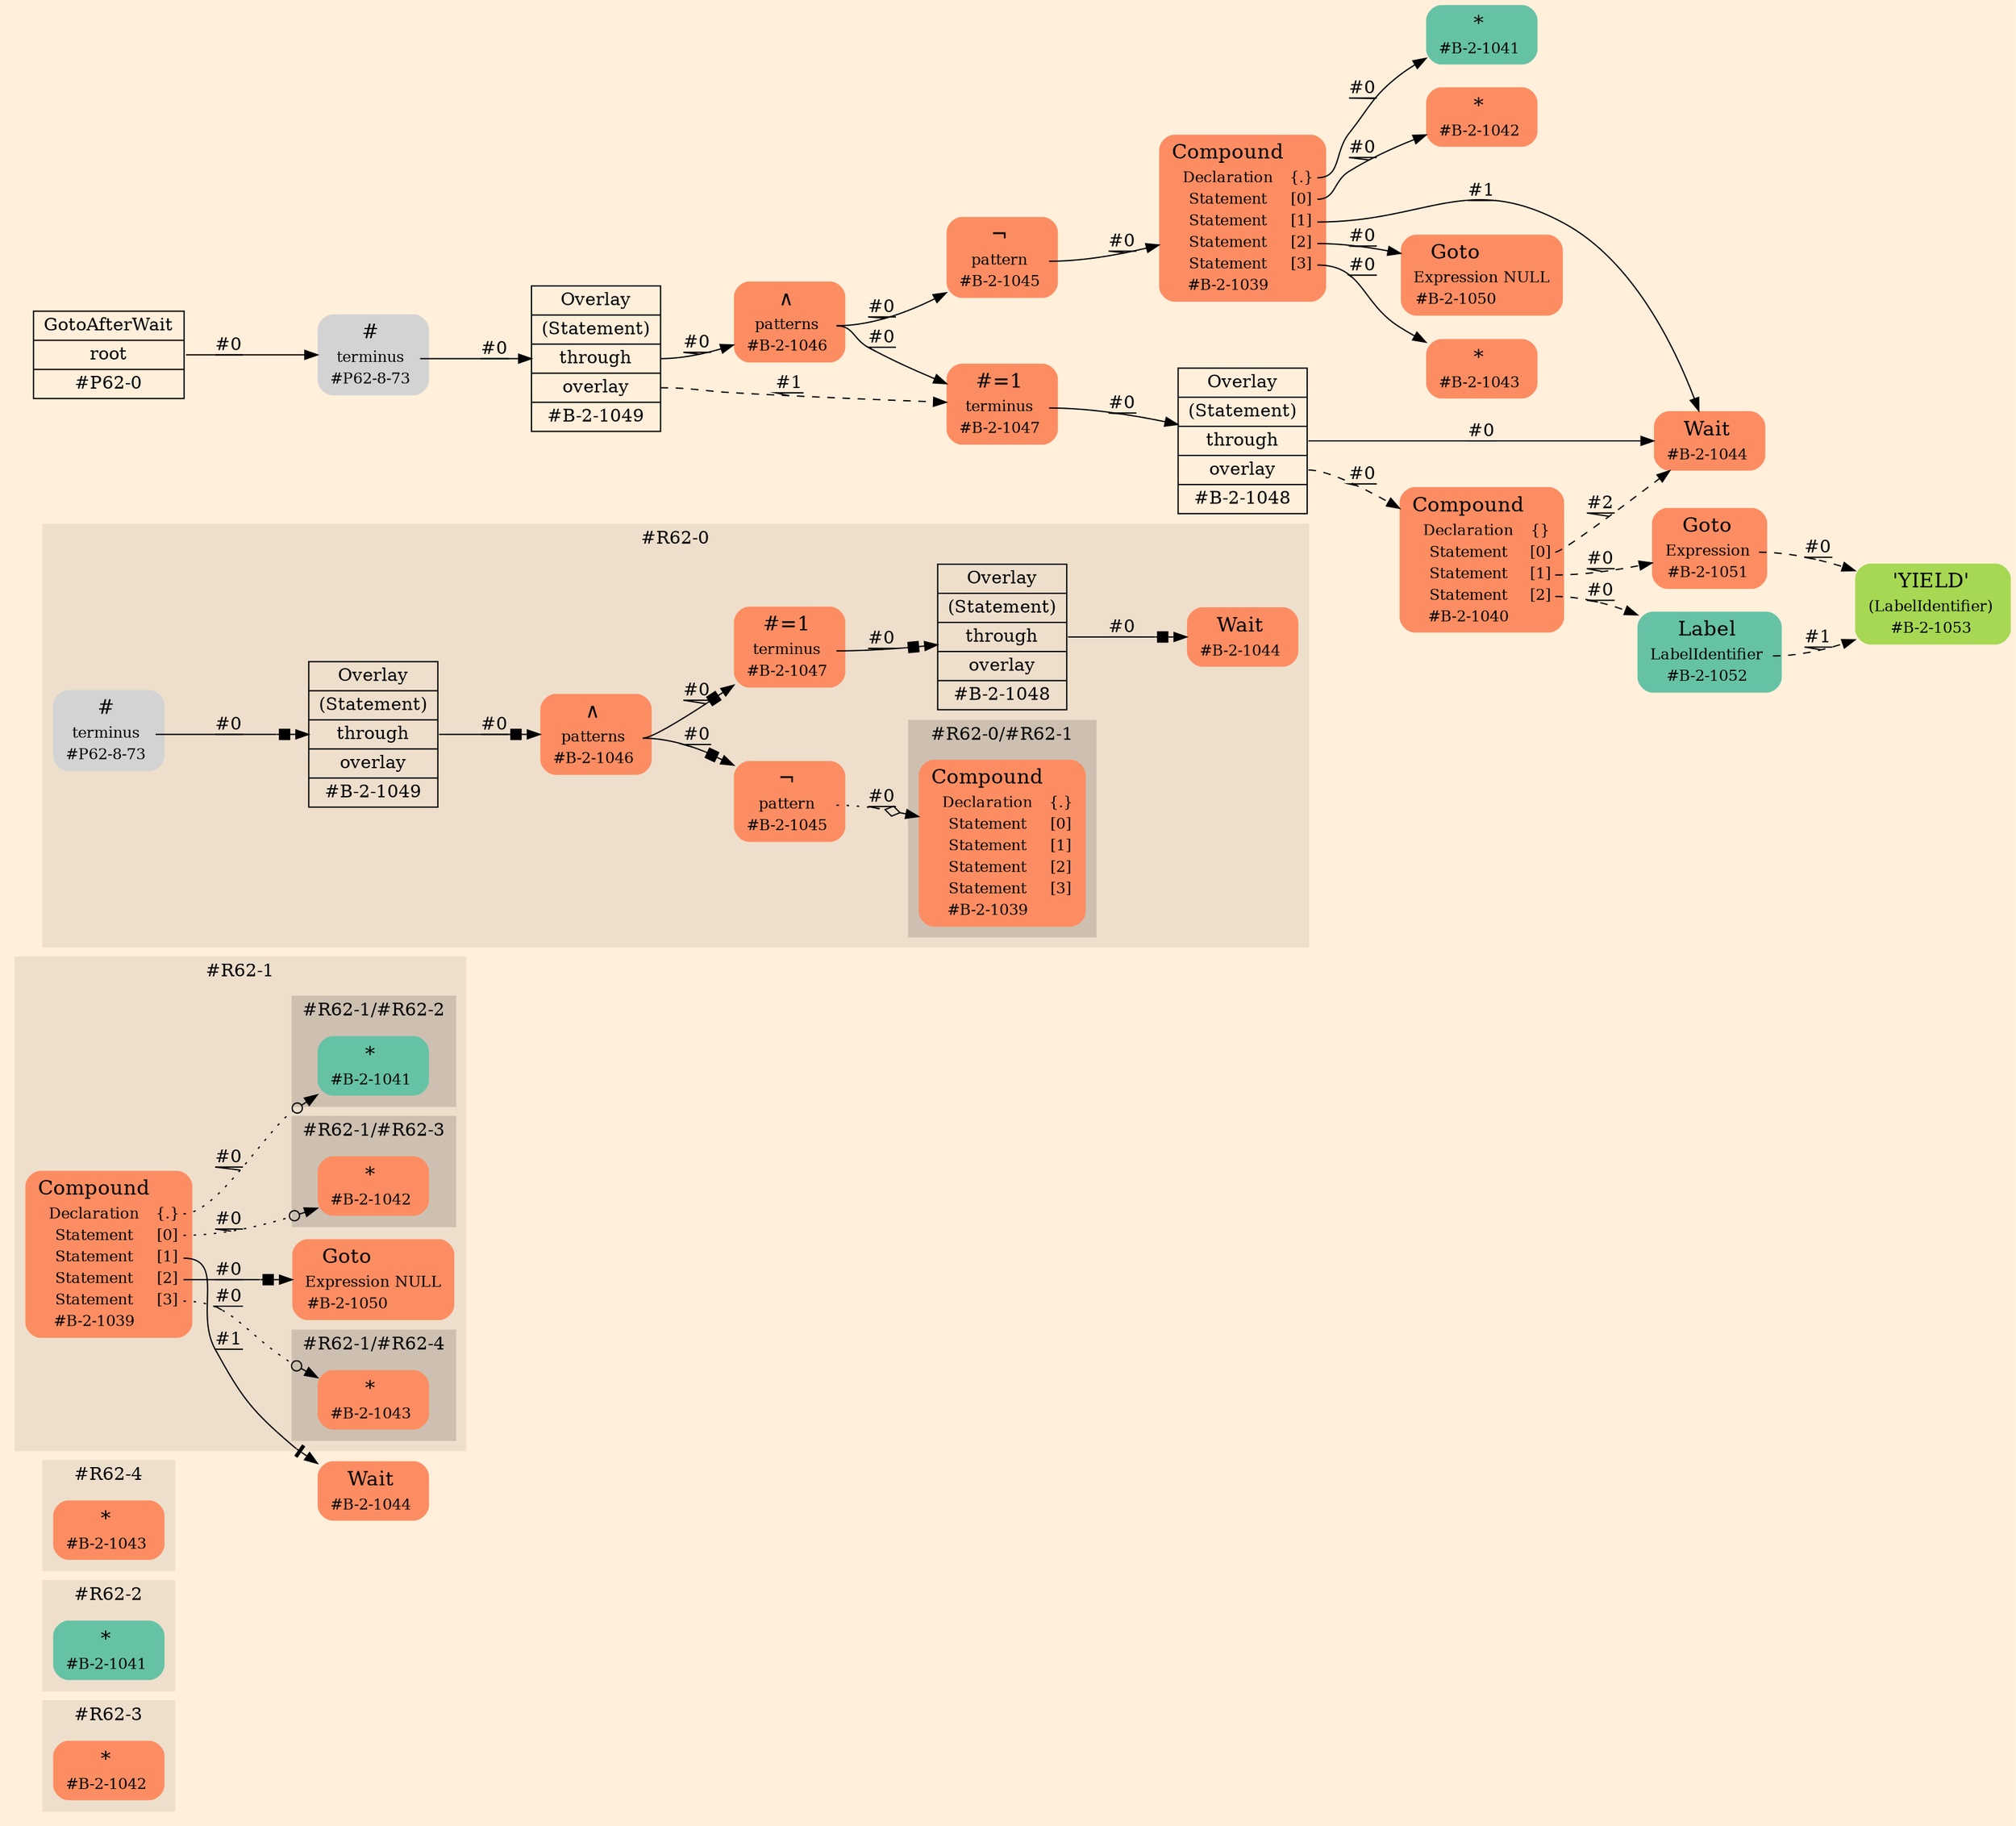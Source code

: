 digraph Inferno {
graph [
    rankdir = "LR"
    bgcolor = antiquewhite1
    color = black
    fontcolor = black
];
node [
];
// -------------------- figure #R62-3 --------------------
subgraph "cluster#R62-3" {
    label = "#R62-3"
    style = "filled"
    color = antiquewhite2
    "#R62-3/#B-2-1042" [
        shape = "plaintext"
        fillcolor = "/set28/2"
        label = <<TABLE BORDER="0" CELLBORDER="0" CELLSPACING="0">
         <TR><TD><FONT POINT-SIZE="16.0">*</FONT></TD><TD></TD></TR>
         <TR><TD>#B-2-1042</TD><TD PORT="port0"></TD></TR>
        </TABLE>>
        style = "rounded,filled"
        fontsize = "12"
    ];
    
}


// -------------------- figure #R62-2 --------------------
subgraph "cluster#R62-2" {
    label = "#R62-2"
    style = "filled"
    color = antiquewhite2
    "#R62-2/#B-2-1041" [
        shape = "plaintext"
        fillcolor = "/set28/1"
        label = <<TABLE BORDER="0" CELLBORDER="0" CELLSPACING="0">
         <TR><TD><FONT POINT-SIZE="16.0">*</FONT></TD><TD></TD></TR>
         <TR><TD>#B-2-1041</TD><TD PORT="port0"></TD></TR>
        </TABLE>>
        style = "rounded,filled"
        fontsize = "12"
    ];
    
}


// -------------------- figure #R62-4 --------------------
subgraph "cluster#R62-4" {
    label = "#R62-4"
    style = "filled"
    color = antiquewhite2
    "#R62-4/#B-2-1043" [
        shape = "plaintext"
        fillcolor = "/set28/2"
        label = <<TABLE BORDER="0" CELLBORDER="0" CELLSPACING="0">
         <TR><TD><FONT POINT-SIZE="16.0">*</FONT></TD><TD></TD></TR>
         <TR><TD>#B-2-1043</TD><TD PORT="port0"></TD></TR>
        </TABLE>>
        style = "rounded,filled"
        fontsize = "12"
    ];
    
}


// -------------------- figure #R62-1 --------------------
"#R62-1/#B-2-1044" [
    shape = "plaintext"
    fillcolor = "/set28/2"
    label = <<TABLE BORDER="0" CELLBORDER="0" CELLSPACING="0">
     <TR><TD><FONT POINT-SIZE="16.0">Wait</FONT></TD><TD></TD></TR>
     <TR><TD>#B-2-1044</TD><TD PORT="port0"></TD></TR>
    </TABLE>>
    style = "rounded,filled"
    fontsize = "12"
];

subgraph "cluster#R62-1" {
    label = "#R62-1"
    style = "filled"
    color = antiquewhite2
    "#R62-1/#B-2-1039" [
        shape = "plaintext"
        fillcolor = "/set28/2"
        label = <<TABLE BORDER="0" CELLBORDER="0" CELLSPACING="0">
         <TR><TD><FONT POINT-SIZE="16.0">Compound</FONT></TD><TD></TD></TR>
         <TR><TD>Declaration</TD><TD PORT="port0">{.}</TD></TR>
         <TR><TD>Statement</TD><TD PORT="port1">[0]</TD></TR>
         <TR><TD>Statement</TD><TD PORT="port2">[1]</TD></TR>
         <TR><TD>Statement</TD><TD PORT="port3">[2]</TD></TR>
         <TR><TD>Statement</TD><TD PORT="port4">[3]</TD></TR>
         <TR><TD>#B-2-1039</TD><TD PORT="port5"></TD></TR>
        </TABLE>>
        style = "rounded,filled"
        fontsize = "12"
    ];
    
    "#R62-1/#B-2-1050" [
        shape = "plaintext"
        fillcolor = "/set28/2"
        label = <<TABLE BORDER="0" CELLBORDER="0" CELLSPACING="0">
         <TR><TD><FONT POINT-SIZE="16.0">Goto</FONT></TD><TD></TD></TR>
         <TR><TD>Expression</TD><TD PORT="port0">NULL</TD></TR>
         <TR><TD>#B-2-1050</TD><TD PORT="port1"></TD></TR>
        </TABLE>>
        style = "rounded,filled"
        fontsize = "12"
    ];
    
    subgraph "cluster#R62-1/#R62-4" {
        label = "#R62-1/#R62-4"
        style = "filled"
        color = antiquewhite3
        "#R62-1/#0/#B-2-1043" [
            shape = "plaintext"
            fillcolor = "/set28/2"
            label = <<TABLE BORDER="0" CELLBORDER="0" CELLSPACING="0">
             <TR><TD><FONT POINT-SIZE="16.0">*</FONT></TD><TD></TD></TR>
             <TR><TD>#B-2-1043</TD><TD PORT="port0"></TD></TR>
            </TABLE>>
            style = "rounded,filled"
            fontsize = "12"
        ];
        
    }
    
    subgraph "cluster#R62-1/#R62-2" {
        label = "#R62-1/#R62-2"
        style = "filled"
        color = antiquewhite3
        "#R62-1/#0/#B-2-1041" [
            shape = "plaintext"
            fillcolor = "/set28/1"
            label = <<TABLE BORDER="0" CELLBORDER="0" CELLSPACING="0">
             <TR><TD><FONT POINT-SIZE="16.0">*</FONT></TD><TD></TD></TR>
             <TR><TD>#B-2-1041</TD><TD PORT="port0"></TD></TR>
            </TABLE>>
            style = "rounded,filled"
            fontsize = "12"
        ];
        
    }
    
    subgraph "cluster#R62-1/#R62-3" {
        label = "#R62-1/#R62-3"
        style = "filled"
        color = antiquewhite3
        "#R62-1/#0/#B-2-1042" [
            shape = "plaintext"
            fillcolor = "/set28/2"
            label = <<TABLE BORDER="0" CELLBORDER="0" CELLSPACING="0">
             <TR><TD><FONT POINT-SIZE="16.0">*</FONT></TD><TD></TD></TR>
             <TR><TD>#B-2-1042</TD><TD PORT="port0"></TD></TR>
            </TABLE>>
            style = "rounded,filled"
            fontsize = "12"
        ];
        
    }
    
}


// -------------------- figure #R62-0 --------------------
subgraph "cluster#R62-0" {
    label = "#R62-0"
    style = "filled"
    color = antiquewhite2
    "#R62-0/#B-2-1048" [
        shape = "record"
        fillcolor = antiquewhite2
        label = "<fixed> Overlay | <port0> (Statement) | <port1> through | <port2> overlay | <port3> #B-2-1048"
        style = "filled"
        fontsize = "14"
        color = black
        fontcolor = black
    ];
    
    "#R62-0/#B-2-1049" [
        shape = "record"
        fillcolor = antiquewhite2
        label = "<fixed> Overlay | <port0> (Statement) | <port1> through | <port2> overlay | <port3> #B-2-1049"
        style = "filled"
        fontsize = "14"
        color = black
        fontcolor = black
    ];
    
    "#R62-0/#B-2-1045" [
        shape = "plaintext"
        fillcolor = "/set28/2"
        label = <<TABLE BORDER="0" CELLBORDER="0" CELLSPACING="0">
         <TR><TD><FONT POINT-SIZE="16.0">¬</FONT></TD><TD></TD></TR>
         <TR><TD>pattern</TD><TD PORT="port0"></TD></TR>
         <TR><TD>#B-2-1045</TD><TD PORT="port1"></TD></TR>
        </TABLE>>
        style = "rounded,filled"
        fontsize = "12"
    ];
    
    "#R62-0/#P62-8-73" [
        shape = "plaintext"
        label = <<TABLE BORDER="0" CELLBORDER="0" CELLSPACING="0">
         <TR><TD><FONT POINT-SIZE="16.0">#</FONT></TD><TD></TD></TR>
         <TR><TD>terminus</TD><TD PORT="port0"></TD></TR>
         <TR><TD>#P62-8-73</TD><TD PORT="port1"></TD></TR>
        </TABLE>>
        style = "rounded,filled"
        fontsize = "12"
    ];
    
    "#R62-0/#B-2-1047" [
        shape = "plaintext"
        fillcolor = "/set28/2"
        label = <<TABLE BORDER="0" CELLBORDER="0" CELLSPACING="0">
         <TR><TD><FONT POINT-SIZE="16.0">#=1</FONT></TD><TD></TD></TR>
         <TR><TD>terminus</TD><TD PORT="port0"></TD></TR>
         <TR><TD>#B-2-1047</TD><TD PORT="port1"></TD></TR>
        </TABLE>>
        style = "rounded,filled"
        fontsize = "12"
    ];
    
    "#R62-0/#B-2-1046" [
        shape = "plaintext"
        fillcolor = "/set28/2"
        label = <<TABLE BORDER="0" CELLBORDER="0" CELLSPACING="0">
         <TR><TD><FONT POINT-SIZE="16.0">∧</FONT></TD><TD></TD></TR>
         <TR><TD>patterns</TD><TD PORT="port0"></TD></TR>
         <TR><TD>#B-2-1046</TD><TD PORT="port1"></TD></TR>
        </TABLE>>
        style = "rounded,filled"
        fontsize = "12"
    ];
    
    "#R62-0/#B-2-1044" [
        shape = "plaintext"
        fillcolor = "/set28/2"
        label = <<TABLE BORDER="0" CELLBORDER="0" CELLSPACING="0">
         <TR><TD><FONT POINT-SIZE="16.0">Wait</FONT></TD><TD></TD></TR>
         <TR><TD>#B-2-1044</TD><TD PORT="port0"></TD></TR>
        </TABLE>>
        style = "rounded,filled"
        fontsize = "12"
    ];
    
    subgraph "cluster#R62-0/#R62-1" {
        label = "#R62-0/#R62-1"
        style = "filled"
        color = antiquewhite3
        "#R62-0/#0/#B-2-1039" [
            shape = "plaintext"
            fillcolor = "/set28/2"
            label = <<TABLE BORDER="0" CELLBORDER="0" CELLSPACING="0">
             <TR><TD><FONT POINT-SIZE="16.0">Compound</FONT></TD><TD></TD></TR>
             <TR><TD>Declaration</TD><TD PORT="port0">{.}</TD></TR>
             <TR><TD>Statement</TD><TD PORT="port1">[0]</TD></TR>
             <TR><TD>Statement</TD><TD PORT="port2">[1]</TD></TR>
             <TR><TD>Statement</TD><TD PORT="port3">[2]</TD></TR>
             <TR><TD>Statement</TD><TD PORT="port4">[3]</TD></TR>
             <TR><TD>#B-2-1039</TD><TD PORT="port5"></TD></TR>
            </TABLE>>
            style = "rounded,filled"
            fontsize = "12"
        ];
        
    }
    
}


// -------------------- transformation figure --------------------
"CR#P62-0" [
    shape = "record"
    fillcolor = antiquewhite1
    label = "<fixed> GotoAfterWait | <port0> root | <port1> #P62-0"
    style = "filled"
    fontsize = "14"
    color = black
    fontcolor = black
];

"#P62-8-73" [
    shape = "plaintext"
    label = <<TABLE BORDER="0" CELLBORDER="0" CELLSPACING="0">
     <TR><TD><FONT POINT-SIZE="16.0">#</FONT></TD><TD></TD></TR>
     <TR><TD>terminus</TD><TD PORT="port0"></TD></TR>
     <TR><TD>#P62-8-73</TD><TD PORT="port1"></TD></TR>
    </TABLE>>
    style = "rounded,filled"
    fontsize = "12"
];

"#B-2-1049" [
    shape = "record"
    fillcolor = antiquewhite1
    label = "<fixed> Overlay | <port0> (Statement) | <port1> through | <port2> overlay | <port3> #B-2-1049"
    style = "filled"
    fontsize = "14"
    color = black
    fontcolor = black
];

"#B-2-1046" [
    shape = "plaintext"
    fillcolor = "/set28/2"
    label = <<TABLE BORDER="0" CELLBORDER="0" CELLSPACING="0">
     <TR><TD><FONT POINT-SIZE="16.0">∧</FONT></TD><TD></TD></TR>
     <TR><TD>patterns</TD><TD PORT="port0"></TD></TR>
     <TR><TD>#B-2-1046</TD><TD PORT="port1"></TD></TR>
    </TABLE>>
    style = "rounded,filled"
    fontsize = "12"
];

"#B-2-1047" [
    shape = "plaintext"
    fillcolor = "/set28/2"
    label = <<TABLE BORDER="0" CELLBORDER="0" CELLSPACING="0">
     <TR><TD><FONT POINT-SIZE="16.0">#=1</FONT></TD><TD></TD></TR>
     <TR><TD>terminus</TD><TD PORT="port0"></TD></TR>
     <TR><TD>#B-2-1047</TD><TD PORT="port1"></TD></TR>
    </TABLE>>
    style = "rounded,filled"
    fontsize = "12"
];

"#B-2-1048" [
    shape = "record"
    fillcolor = antiquewhite1
    label = "<fixed> Overlay | <port0> (Statement) | <port1> through | <port2> overlay | <port3> #B-2-1048"
    style = "filled"
    fontsize = "14"
    color = black
    fontcolor = black
];

"#B-2-1044" [
    shape = "plaintext"
    fillcolor = "/set28/2"
    label = <<TABLE BORDER="0" CELLBORDER="0" CELLSPACING="0">
     <TR><TD><FONT POINT-SIZE="16.0">Wait</FONT></TD><TD></TD></TR>
     <TR><TD>#B-2-1044</TD><TD PORT="port0"></TD></TR>
    </TABLE>>
    style = "rounded,filled"
    fontsize = "12"
];

"#B-2-1040" [
    shape = "plaintext"
    fillcolor = "/set28/2"
    label = <<TABLE BORDER="0" CELLBORDER="0" CELLSPACING="0">
     <TR><TD><FONT POINT-SIZE="16.0">Compound</FONT></TD><TD></TD></TR>
     <TR><TD>Declaration</TD><TD PORT="port0">{}</TD></TR>
     <TR><TD>Statement</TD><TD PORT="port1">[0]</TD></TR>
     <TR><TD>Statement</TD><TD PORT="port2">[1]</TD></TR>
     <TR><TD>Statement</TD><TD PORT="port3">[2]</TD></TR>
     <TR><TD>#B-2-1040</TD><TD PORT="port4"></TD></TR>
    </TABLE>>
    style = "rounded,filled"
    fontsize = "12"
];

"#B-2-1051" [
    shape = "plaintext"
    fillcolor = "/set28/2"
    label = <<TABLE BORDER="0" CELLBORDER="0" CELLSPACING="0">
     <TR><TD><FONT POINT-SIZE="16.0">Goto</FONT></TD><TD></TD></TR>
     <TR><TD>Expression</TD><TD PORT="port0"></TD></TR>
     <TR><TD>#B-2-1051</TD><TD PORT="port1"></TD></TR>
    </TABLE>>
    style = "rounded,filled"
    fontsize = "12"
];

"#B-2-1053" [
    shape = "plaintext"
    fillcolor = "/set28/5"
    label = <<TABLE BORDER="0" CELLBORDER="0" CELLSPACING="0">
     <TR><TD><FONT POINT-SIZE="16.0">'YIELD'</FONT></TD><TD></TD></TR>
     <TR><TD>(LabelIdentifier)</TD><TD PORT="port0"></TD></TR>
     <TR><TD>#B-2-1053</TD><TD PORT="port1"></TD></TR>
    </TABLE>>
    style = "rounded,filled"
    fontsize = "12"
];

"#B-2-1052" [
    shape = "plaintext"
    fillcolor = "/set28/1"
    label = <<TABLE BORDER="0" CELLBORDER="0" CELLSPACING="0">
     <TR><TD><FONT POINT-SIZE="16.0">Label</FONT></TD><TD></TD></TR>
     <TR><TD>LabelIdentifier</TD><TD PORT="port0"></TD></TR>
     <TR><TD>#B-2-1052</TD><TD PORT="port1"></TD></TR>
    </TABLE>>
    style = "rounded,filled"
    fontsize = "12"
];

"#B-2-1045" [
    shape = "plaintext"
    fillcolor = "/set28/2"
    label = <<TABLE BORDER="0" CELLBORDER="0" CELLSPACING="0">
     <TR><TD><FONT POINT-SIZE="16.0">¬</FONT></TD><TD></TD></TR>
     <TR><TD>pattern</TD><TD PORT="port0"></TD></TR>
     <TR><TD>#B-2-1045</TD><TD PORT="port1"></TD></TR>
    </TABLE>>
    style = "rounded,filled"
    fontsize = "12"
];

"#B-2-1039" [
    shape = "plaintext"
    fillcolor = "/set28/2"
    label = <<TABLE BORDER="0" CELLBORDER="0" CELLSPACING="0">
     <TR><TD><FONT POINT-SIZE="16.0">Compound</FONT></TD><TD></TD></TR>
     <TR><TD>Declaration</TD><TD PORT="port0">{.}</TD></TR>
     <TR><TD>Statement</TD><TD PORT="port1">[0]</TD></TR>
     <TR><TD>Statement</TD><TD PORT="port2">[1]</TD></TR>
     <TR><TD>Statement</TD><TD PORT="port3">[2]</TD></TR>
     <TR><TD>Statement</TD><TD PORT="port4">[3]</TD></TR>
     <TR><TD>#B-2-1039</TD><TD PORT="port5"></TD></TR>
    </TABLE>>
    style = "rounded,filled"
    fontsize = "12"
];

"#B-2-1041" [
    shape = "plaintext"
    fillcolor = "/set28/1"
    label = <<TABLE BORDER="0" CELLBORDER="0" CELLSPACING="0">
     <TR><TD><FONT POINT-SIZE="16.0">*</FONT></TD><TD></TD></TR>
     <TR><TD>#B-2-1041</TD><TD PORT="port0"></TD></TR>
    </TABLE>>
    style = "rounded,filled"
    fontsize = "12"
];

"#B-2-1042" [
    shape = "plaintext"
    fillcolor = "/set28/2"
    label = <<TABLE BORDER="0" CELLBORDER="0" CELLSPACING="0">
     <TR><TD><FONT POINT-SIZE="16.0">*</FONT></TD><TD></TD></TR>
     <TR><TD>#B-2-1042</TD><TD PORT="port0"></TD></TR>
    </TABLE>>
    style = "rounded,filled"
    fontsize = "12"
];

"#B-2-1050" [
    shape = "plaintext"
    fillcolor = "/set28/2"
    label = <<TABLE BORDER="0" CELLBORDER="0" CELLSPACING="0">
     <TR><TD><FONT POINT-SIZE="16.0">Goto</FONT></TD><TD></TD></TR>
     <TR><TD>Expression</TD><TD PORT="port0">NULL</TD></TR>
     <TR><TD>#B-2-1050</TD><TD PORT="port1"></TD></TR>
    </TABLE>>
    style = "rounded,filled"
    fontsize = "12"
];

"#B-2-1043" [
    shape = "plaintext"
    fillcolor = "/set28/2"
    label = <<TABLE BORDER="0" CELLBORDER="0" CELLSPACING="0">
     <TR><TD><FONT POINT-SIZE="16.0">*</FONT></TD><TD></TD></TR>
     <TR><TD>#B-2-1043</TD><TD PORT="port0"></TD></TR>
    </TABLE>>
    style = "rounded,filled"
    fontsize = "12"
];



// -------------------- links --------------------
// links for block CR#P62-0
"CR#P62-0":port0 -> "#P62-8-73" [
    style="solid"
    label = "#0"
    decorate = true
    color = black
    fontcolor = black
];

// links for block #P62-8-73
"#P62-8-73":port0 -> "#B-2-1049" [
    style="solid"
    label = "#0"
    decorate = true
    color = black
    fontcolor = black
];

// links for block #B-2-1049
"#B-2-1049":port1 -> "#B-2-1046" [
    style="solid"
    label = "#0"
    decorate = true
    color = black
    fontcolor = black
];

"#B-2-1049":port2 -> "#B-2-1047" [
    style="dashed"
    label = "#1"
    decorate = true
    color = black
    fontcolor = black
];

// links for block #B-2-1046
"#B-2-1046":port0 -> "#B-2-1047" [
    style="solid"
    label = "#0"
    decorate = true
    color = black
    fontcolor = black
];

"#B-2-1046":port0 -> "#B-2-1045" [
    style="solid"
    label = "#0"
    decorate = true
    color = black
    fontcolor = black
];

// links for block #B-2-1047
"#B-2-1047":port0 -> "#B-2-1048" [
    style="solid"
    label = "#0"
    decorate = true
    color = black
    fontcolor = black
];

// links for block #B-2-1048
"#B-2-1048":port1 -> "#B-2-1044" [
    style="solid"
    label = "#0"
    decorate = true
    color = black
    fontcolor = black
];

"#B-2-1048":port2 -> "#B-2-1040" [
    style="dashed"
    label = "#0"
    decorate = true
    color = black
    fontcolor = black
];

// links for block #B-2-1044
// links for block #B-2-1040
"#B-2-1040":port1 -> "#B-2-1044" [
    style="dashed"
    label = "#2"
    decorate = true
    color = black
    fontcolor = black
];

"#B-2-1040":port2 -> "#B-2-1051" [
    style="dashed"
    label = "#0"
    decorate = true
    color = black
    fontcolor = black
];

"#B-2-1040":port3 -> "#B-2-1052" [
    style="dashed"
    label = "#0"
    decorate = true
    color = black
    fontcolor = black
];

// links for block #B-2-1051
"#B-2-1051":port0 -> "#B-2-1053" [
    style="dashed"
    label = "#0"
    decorate = true
    color = black
    fontcolor = black
];

// links for block #B-2-1053
// links for block #B-2-1052
"#B-2-1052":port0 -> "#B-2-1053" [
    style="dashed"
    label = "#1"
    decorate = true
    color = black
    fontcolor = black
];

// links for block #B-2-1045
"#B-2-1045":port0 -> "#B-2-1039" [
    style="solid"
    label = "#0"
    decorate = true
    color = black
    fontcolor = black
];

// links for block #B-2-1039
"#B-2-1039":port0 -> "#B-2-1041" [
    style="solid"
    label = "#0"
    decorate = true
    color = black
    fontcolor = black
];

"#B-2-1039":port1 -> "#B-2-1042" [
    style="solid"
    label = "#0"
    decorate = true
    color = black
    fontcolor = black
];

"#B-2-1039":port2 -> "#B-2-1044" [
    style="solid"
    label = "#1"
    decorate = true
    color = black
    fontcolor = black
];

"#B-2-1039":port3 -> "#B-2-1050" [
    style="solid"
    label = "#0"
    decorate = true
    color = black
    fontcolor = black
];

"#B-2-1039":port4 -> "#B-2-1043" [
    style="solid"
    label = "#0"
    decorate = true
    color = black
    fontcolor = black
];

// links for block #B-2-1041
// links for block #B-2-1042
// links for block #B-2-1050
// links for block #B-2-1043
// links for block #R62-0/#B-2-1048
"#R62-0/#B-2-1048":port1 -> "#R62-0/#B-2-1044" [
    style="solid"
    arrowhead="normalnonebox"
    label = "#0"
    decorate = true
    color = black
    fontcolor = black
];

// links for block #R62-0/#B-2-1049
"#R62-0/#B-2-1049":port1 -> "#R62-0/#B-2-1046" [
    style="solid"
    arrowhead="normalnonebox"
    label = "#0"
    decorate = true
    color = black
    fontcolor = black
];

// links for block #R62-0/#B-2-1045
"#R62-0/#B-2-1045":port0 -> "#R62-0/#0/#B-2-1039" [
    style="dotted"
    arrowhead="normalnoneodiamond"
    label = "#0"
    decorate = true
    color = black
    fontcolor = black
];

// links for block #R62-0/#P62-8-73
"#R62-0/#P62-8-73":port0 -> "#R62-0/#B-2-1049" [
    style="solid"
    arrowhead="normalnonebox"
    label = "#0"
    decorate = true
    color = black
    fontcolor = black
];

// links for block #R62-0/#B-2-1047
"#R62-0/#B-2-1047":port0 -> "#R62-0/#B-2-1048" [
    style="solid"
    arrowhead="normalnonebox"
    label = "#0"
    decorate = true
    color = black
    fontcolor = black
];

// links for block #R62-0/#B-2-1046
"#R62-0/#B-2-1046":port0 -> "#R62-0/#B-2-1047" [
    style="solid"
    arrowhead="normalnonebox"
    label = "#0"
    decorate = true
    color = black
    fontcolor = black
];

"#R62-0/#B-2-1046":port0 -> "#R62-0/#B-2-1045" [
    style="solid"
    arrowhead="normalnonebox"
    label = "#0"
    decorate = true
    color = black
    fontcolor = black
];

// links for block #R62-0/#B-2-1044
// links for block #R62-0/#0/#B-2-1039
// links for block #R62-1/#B-2-1044
// links for block #R62-1/#B-2-1039
"#R62-1/#B-2-1039":port0 -> "#R62-1/#0/#B-2-1041" [
    style="dotted"
    arrowhead="normalnoneodot"
    label = "#0"
    decorate = true
    color = black
    fontcolor = black
];

"#R62-1/#B-2-1039":port1 -> "#R62-1/#0/#B-2-1042" [
    style="dotted"
    arrowhead="normalnoneodot"
    label = "#0"
    decorate = true
    color = black
    fontcolor = black
];

"#R62-1/#B-2-1039":port2 -> "#R62-1/#B-2-1044" [
    style="solid"
    arrowhead="normalnonetee"
    label = "#1"
    decorate = true
    color = black
    fontcolor = black
];

"#R62-1/#B-2-1039":port3 -> "#R62-1/#B-2-1050" [
    style="solid"
    arrowhead="normalnonebox"
    label = "#0"
    decorate = true
    color = black
    fontcolor = black
];

"#R62-1/#B-2-1039":port4 -> "#R62-1/#0/#B-2-1043" [
    style="dotted"
    arrowhead="normalnoneodot"
    label = "#0"
    decorate = true
    color = black
    fontcolor = black
];

// links for block #R62-1/#B-2-1050
// links for block #R62-1/#0/#B-2-1043
// links for block #R62-1/#0/#B-2-1041
// links for block #R62-1/#0/#B-2-1042
// links for block #R62-4/#B-2-1043
// links for block #R62-2/#B-2-1041
// links for block #R62-3/#B-2-1042
}
